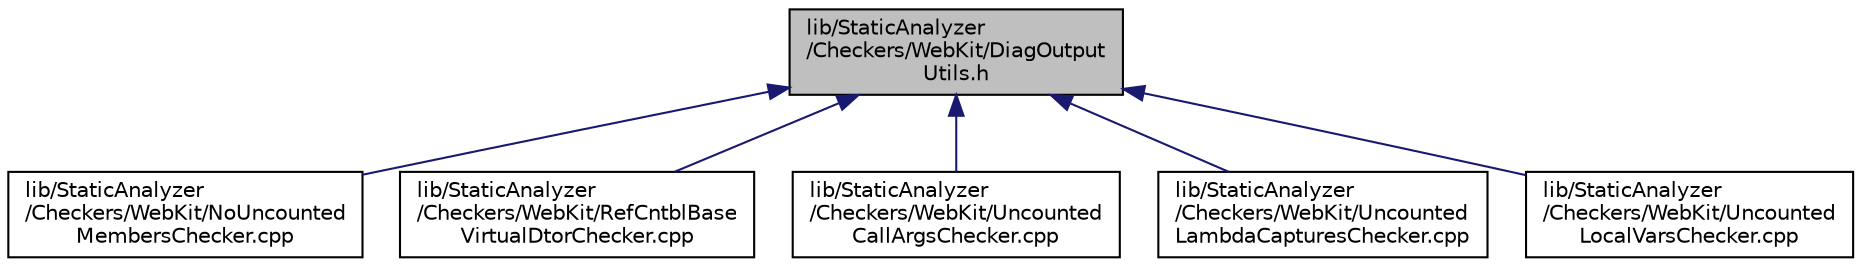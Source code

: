 digraph "lib/StaticAnalyzer/Checkers/WebKit/DiagOutputUtils.h"
{
 // LATEX_PDF_SIZE
  bgcolor="transparent";
  edge [fontname="Helvetica",fontsize="10",labelfontname="Helvetica",labelfontsize="10"];
  node [fontname="Helvetica",fontsize="10",shape=record];
  Node1 [label="lib/StaticAnalyzer\l/Checkers/WebKit/DiagOutput\lUtils.h",height=0.2,width=0.4,color="black", fillcolor="grey75", style="filled", fontcolor="black",tooltip=" "];
  Node1 -> Node2 [dir="back",color="midnightblue",fontsize="10",style="solid",fontname="Helvetica"];
  Node2 [label="lib/StaticAnalyzer\l/Checkers/WebKit/NoUncounted\lMembersChecker.cpp",height=0.2,width=0.4,color="black",URL="$NoUncountedMembersChecker_8cpp.html",tooltip=" "];
  Node1 -> Node3 [dir="back",color="midnightblue",fontsize="10",style="solid",fontname="Helvetica"];
  Node3 [label="lib/StaticAnalyzer\l/Checkers/WebKit/RefCntblBase\lVirtualDtorChecker.cpp",height=0.2,width=0.4,color="black",URL="$RefCntblBaseVirtualDtorChecker_8cpp.html",tooltip=" "];
  Node1 -> Node4 [dir="back",color="midnightblue",fontsize="10",style="solid",fontname="Helvetica"];
  Node4 [label="lib/StaticAnalyzer\l/Checkers/WebKit/Uncounted\lCallArgsChecker.cpp",height=0.2,width=0.4,color="black",URL="$UncountedCallArgsChecker_8cpp.html",tooltip=" "];
  Node1 -> Node5 [dir="back",color="midnightblue",fontsize="10",style="solid",fontname="Helvetica"];
  Node5 [label="lib/StaticAnalyzer\l/Checkers/WebKit/Uncounted\lLambdaCapturesChecker.cpp",height=0.2,width=0.4,color="black",URL="$UncountedLambdaCapturesChecker_8cpp.html",tooltip=" "];
  Node1 -> Node6 [dir="back",color="midnightblue",fontsize="10",style="solid",fontname="Helvetica"];
  Node6 [label="lib/StaticAnalyzer\l/Checkers/WebKit/Uncounted\lLocalVarsChecker.cpp",height=0.2,width=0.4,color="black",URL="$UncountedLocalVarsChecker_8cpp.html",tooltip=" "];
}
